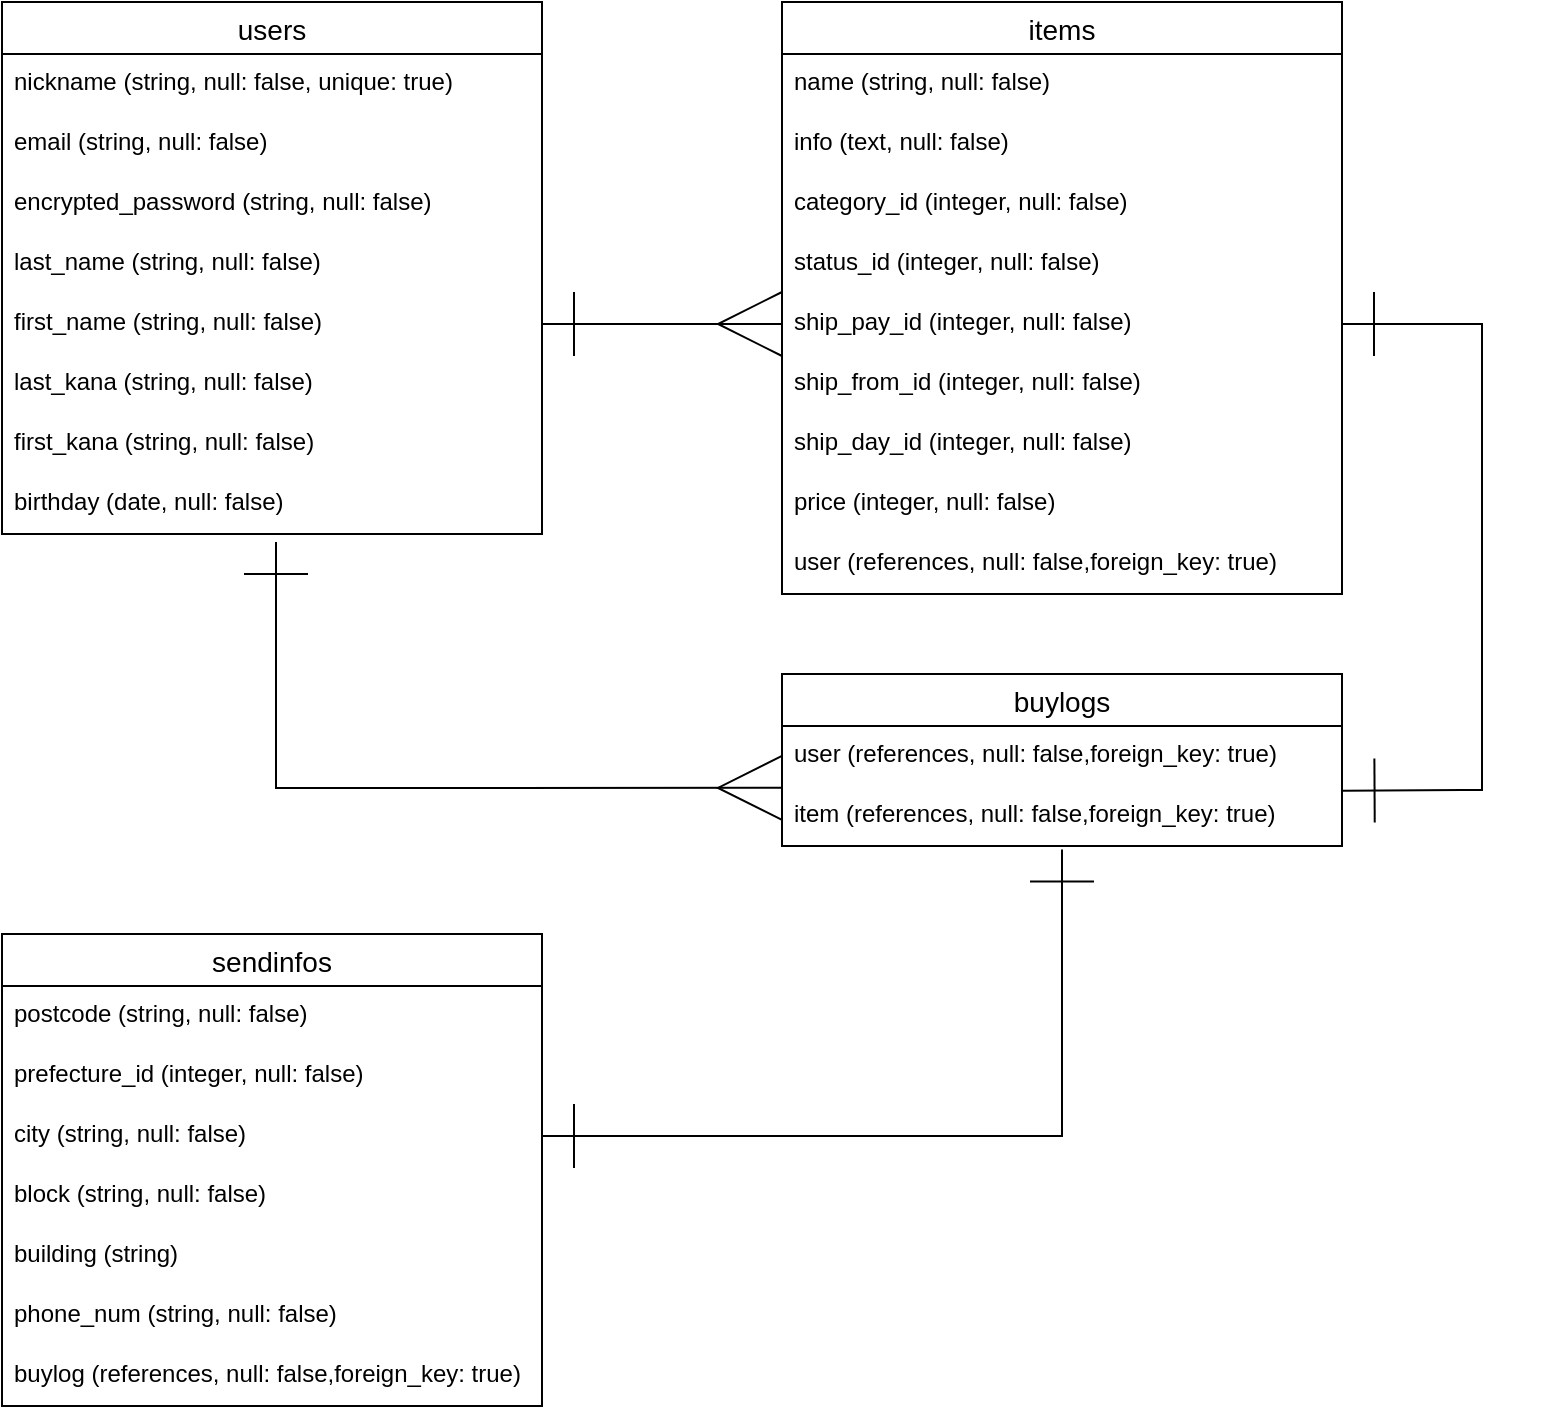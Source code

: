 <mxfile>
    <diagram id="2syeJHj-xQzmM9eQaUyl" name="ページ1">
        <mxGraphModel dx="531" dy="833" grid="1" gridSize="10" guides="1" tooltips="1" connect="1" arrows="1" fold="1" page="1" pageScale="1" pageWidth="827" pageHeight="1169" math="0" shadow="0">
            <root>
                <mxCell id="0"/>
                <mxCell id="1" parent="0"/>
                <mxCell id="45" value="users" style="swimlane;fontStyle=0;childLayout=stackLayout;horizontal=1;startSize=26;horizontalStack=0;resizeParent=1;resizeParentMax=0;resizeLast=0;collapsible=1;marginBottom=0;align=center;fontSize=14;" parent="1" vertex="1">
                    <mxGeometry x="50" y="34" width="270" height="266" as="geometry">
                        <mxRectangle x="70" y="170" width="70" height="26" as="alternateBounds"/>
                    </mxGeometry>
                </mxCell>
                <mxCell id="46" value="nickname (string, null: false, unique: true)" style="text;strokeColor=none;fillColor=none;spacingLeft=4;spacingRight=4;overflow=hidden;rotatable=0;points=[[0,0.5],[1,0.5]];portConstraint=eastwest;fontSize=12;" parent="45" vertex="1">
                    <mxGeometry y="26" width="270" height="30" as="geometry"/>
                </mxCell>
                <mxCell id="70" value="email (string, null: false)" style="text;strokeColor=none;fillColor=none;spacingLeft=4;spacingRight=4;overflow=hidden;rotatable=0;points=[[0,0.5],[1,0.5]];portConstraint=eastwest;fontSize=12;" vertex="1" parent="45">
                    <mxGeometry y="56" width="270" height="30" as="geometry"/>
                </mxCell>
                <mxCell id="71" value=" encrypted_password (string, null: false)" style="text;strokeColor=none;fillColor=none;spacingLeft=4;spacingRight=4;overflow=hidden;rotatable=0;points=[[0,0.5],[1,0.5]];portConstraint=eastwest;fontSize=12;" vertex="1" parent="45">
                    <mxGeometry y="86" width="270" height="30" as="geometry"/>
                </mxCell>
                <mxCell id="47" value="last_name (string, null: false)&#10;" style="text;strokeColor=none;fillColor=none;spacingLeft=4;spacingRight=4;overflow=hidden;rotatable=0;points=[[0,0.5],[1,0.5]];portConstraint=eastwest;fontSize=12;" parent="45" vertex="1">
                    <mxGeometry y="116" width="270" height="30" as="geometry"/>
                </mxCell>
                <mxCell id="48" value="first_name (string, null: false)" style="text;strokeColor=none;fillColor=none;spacingLeft=4;spacingRight=4;overflow=hidden;rotatable=0;points=[[0,0.5],[1,0.5]];portConstraint=eastwest;fontSize=12;" parent="45" vertex="1">
                    <mxGeometry y="146" width="270" height="30" as="geometry"/>
                </mxCell>
                <mxCell id="72" value="last_kana (string, null: false)" style="text;strokeColor=none;fillColor=none;spacingLeft=4;spacingRight=4;overflow=hidden;rotatable=0;points=[[0,0.5],[1,0.5]];portConstraint=eastwest;fontSize=12;" vertex="1" parent="45">
                    <mxGeometry y="176" width="270" height="30" as="geometry"/>
                </mxCell>
                <mxCell id="73" value="first_kana (string, null: false)" style="text;strokeColor=none;fillColor=none;spacingLeft=4;spacingRight=4;overflow=hidden;rotatable=0;points=[[0,0.5],[1,0.5]];portConstraint=eastwest;fontSize=12;" vertex="1" parent="45">
                    <mxGeometry y="206" width="270" height="30" as="geometry"/>
                </mxCell>
                <mxCell id="74" value="birthday (date, null: false)" style="text;strokeColor=none;fillColor=none;spacingLeft=4;spacingRight=4;overflow=hidden;rotatable=0;points=[[0,0.5],[1,0.5]];portConstraint=eastwest;fontSize=12;" vertex="1" parent="45">
                    <mxGeometry y="236" width="270" height="30" as="geometry"/>
                </mxCell>
                <mxCell id="49" value="sendinfos" style="swimlane;fontStyle=0;childLayout=stackLayout;horizontal=1;startSize=26;horizontalStack=0;resizeParent=1;resizeParentMax=0;resizeLast=0;collapsible=1;marginBottom=0;align=center;fontSize=14;" parent="1" vertex="1">
                    <mxGeometry x="50" y="500" width="270" height="236" as="geometry"/>
                </mxCell>
                <mxCell id="50" value="postcode (string, null: false)" style="text;strokeColor=none;fillColor=none;spacingLeft=4;spacingRight=4;overflow=hidden;rotatable=0;points=[[0,0.5],[1,0.5]];portConstraint=eastwest;fontSize=12;" parent="49" vertex="1">
                    <mxGeometry y="26" width="270" height="30" as="geometry"/>
                </mxCell>
                <mxCell id="51" value="prefecture_id (integer, null: false)" style="text;strokeColor=none;fillColor=none;spacingLeft=4;spacingRight=4;overflow=hidden;rotatable=0;points=[[0,0.5],[1,0.5]];portConstraint=eastwest;fontSize=12;" parent="49" vertex="1">
                    <mxGeometry y="56" width="270" height="30" as="geometry"/>
                </mxCell>
                <mxCell id="90" value="city (string, null: false)" style="text;strokeColor=none;fillColor=none;spacingLeft=4;spacingRight=4;overflow=hidden;rotatable=0;points=[[0,0.5],[1,0.5]];portConstraint=eastwest;fontSize=12;" vertex="1" parent="49">
                    <mxGeometry y="86" width="270" height="30" as="geometry"/>
                </mxCell>
                <mxCell id="89" value="block (string, null: false)" style="text;strokeColor=none;fillColor=none;spacingLeft=4;spacingRight=4;overflow=hidden;rotatable=0;points=[[0,0.5],[1,0.5]];portConstraint=eastwest;fontSize=12;" vertex="1" parent="49">
                    <mxGeometry y="116" width="270" height="30" as="geometry"/>
                </mxCell>
                <mxCell id="88" value="building (string)" style="text;strokeColor=none;fillColor=none;spacingLeft=4;spacingRight=4;overflow=hidden;rotatable=0;points=[[0,0.5],[1,0.5]];portConstraint=eastwest;fontSize=12;" vertex="1" parent="49">
                    <mxGeometry y="146" width="270" height="30" as="geometry"/>
                </mxCell>
                <mxCell id="87" value="phone_num (string, null: false)" style="text;strokeColor=none;fillColor=none;spacingLeft=4;spacingRight=4;overflow=hidden;rotatable=0;points=[[0,0.5],[1,0.5]];portConstraint=eastwest;fontSize=12;" vertex="1" parent="49">
                    <mxGeometry y="176" width="270" height="30" as="geometry"/>
                </mxCell>
                <mxCell id="124" value="buylog (references, null: false,foreign_key: true)" style="text;strokeColor=none;fillColor=none;spacingLeft=4;spacingRight=4;overflow=hidden;rotatable=0;points=[[0,0.5],[1,0.5]];portConstraint=eastwest;fontSize=12;" vertex="1" parent="49">
                    <mxGeometry y="206" width="270" height="30" as="geometry"/>
                </mxCell>
                <mxCell id="53" value="buylogs" style="swimlane;fontStyle=0;childLayout=stackLayout;horizontal=1;startSize=26;horizontalStack=0;resizeParent=1;resizeParentMax=0;resizeLast=0;collapsible=1;marginBottom=0;align=center;fontSize=14;" parent="1" vertex="1">
                    <mxGeometry x="440" y="370" width="280" height="86" as="geometry"/>
                </mxCell>
                <mxCell id="56" value="user (references, null: false,foreign_key: true)" style="text;strokeColor=none;fillColor=none;spacingLeft=4;spacingRight=4;overflow=hidden;rotatable=0;points=[[0,0.5],[1,0.5]];portConstraint=eastwest;fontSize=12;" parent="53" vertex="1">
                    <mxGeometry y="26" width="280" height="30" as="geometry"/>
                </mxCell>
                <mxCell id="86" value="item (references, null: false,foreign_key: true)" style="text;strokeColor=none;fillColor=none;spacingLeft=4;spacingRight=4;overflow=hidden;rotatable=0;points=[[0,0.5],[1,0.5]];portConstraint=eastwest;fontSize=12;" vertex="1" parent="53">
                    <mxGeometry y="56" width="280" height="30" as="geometry"/>
                </mxCell>
                <mxCell id="57" value="items" style="swimlane;fontStyle=0;childLayout=stackLayout;horizontal=1;startSize=26;horizontalStack=0;resizeParent=1;resizeParentMax=0;resizeLast=0;collapsible=1;marginBottom=0;align=center;fontSize=14;" parent="1" vertex="1">
                    <mxGeometry x="440" y="34" width="280" height="296" as="geometry"/>
                </mxCell>
                <mxCell id="58" value="name (string, null: false)" style="text;strokeColor=none;fillColor=none;spacingLeft=4;spacingRight=4;overflow=hidden;rotatable=0;points=[[0,0.5],[1,0.5]];portConstraint=eastwest;fontSize=12;" parent="57" vertex="1">
                    <mxGeometry y="26" width="280" height="30" as="geometry"/>
                </mxCell>
                <mxCell id="59" value="info (text, null: false)" style="text;strokeColor=none;fillColor=none;spacingLeft=4;spacingRight=4;overflow=hidden;rotatable=0;points=[[0,0.5],[1,0.5]];portConstraint=eastwest;fontSize=12;" parent="57" vertex="1">
                    <mxGeometry y="56" width="280" height="30" as="geometry"/>
                </mxCell>
                <mxCell id="80" value="category_id (integer, null: false)" style="text;strokeColor=none;fillColor=none;spacingLeft=4;spacingRight=4;overflow=hidden;rotatable=0;points=[[0,0.5],[1,0.5]];portConstraint=eastwest;fontSize=12;" vertex="1" parent="57">
                    <mxGeometry y="86" width="280" height="30" as="geometry"/>
                </mxCell>
                <mxCell id="79" value="status_id (integer, null: false)" style="text;strokeColor=none;fillColor=none;spacingLeft=4;spacingRight=4;overflow=hidden;rotatable=0;points=[[0,0.5],[1,0.5]];portConstraint=eastwest;fontSize=12;" vertex="1" parent="57">
                    <mxGeometry y="116" width="280" height="30" as="geometry"/>
                </mxCell>
                <mxCell id="81" value="ship_pay_id (integer, null: false)" style="text;strokeColor=none;fillColor=none;spacingLeft=4;spacingRight=4;overflow=hidden;rotatable=0;points=[[0,0.5],[1,0.5]];portConstraint=eastwest;fontSize=12;" vertex="1" parent="57">
                    <mxGeometry y="146" width="280" height="30" as="geometry"/>
                </mxCell>
                <mxCell id="77" value="ship_from_id (integer, null: false)" style="text;strokeColor=none;fillColor=none;spacingLeft=4;spacingRight=4;overflow=hidden;rotatable=0;points=[[0,0.5],[1,0.5]];portConstraint=eastwest;fontSize=12;" vertex="1" parent="57">
                    <mxGeometry y="176" width="280" height="30" as="geometry"/>
                </mxCell>
                <mxCell id="82" value="ship_day_id (integer, null: false)" style="text;strokeColor=none;fillColor=none;spacingLeft=4;spacingRight=4;overflow=hidden;rotatable=0;points=[[0,0.5],[1,0.5]];portConstraint=eastwest;fontSize=12;" vertex="1" parent="57">
                    <mxGeometry y="206" width="280" height="30" as="geometry"/>
                </mxCell>
                <mxCell id="83" value="price (integer, null: false)" style="text;strokeColor=none;fillColor=none;spacingLeft=4;spacingRight=4;overflow=hidden;rotatable=0;points=[[0,0.5],[1,0.5]];portConstraint=eastwest;fontSize=12;" vertex="1" parent="57">
                    <mxGeometry y="236" width="280" height="30" as="geometry"/>
                </mxCell>
                <mxCell id="60" value="user (references, null: false,foreign_key: true)" style="text;strokeColor=none;fillColor=none;spacingLeft=4;spacingRight=4;overflow=hidden;rotatable=0;points=[[0,0.5],[1,0.5]];portConstraint=eastwest;fontSize=12;" parent="57" vertex="1">
                    <mxGeometry y="266" width="280" height="30" as="geometry"/>
                </mxCell>
                <mxCell id="95" value="" style="endArrow=ERmany;html=1;rounded=0;endFill=0;startSize=30;startArrow=ERone;startFill=0;endSize=30;exitX=1;exitY=0.5;exitDx=0;exitDy=0;entryX=0;entryY=0.5;entryDx=0;entryDy=0;" edge="1" parent="1" source="48" target="81">
                    <mxGeometry relative="1" as="geometry">
                        <mxPoint x="340" y="202" as="sourcePoint"/>
                        <mxPoint x="500" y="190" as="targetPoint"/>
                    </mxGeometry>
                </mxCell>
                <mxCell id="119" value="" style="endArrow=ERmany;html=1;rounded=0;entryX=0;entryY=0.031;entryDx=0;entryDy=0;entryPerimeter=0;endFill=0;startSize=30;startArrow=ERone;startFill=0;endSize=30;" edge="1" parent="1" target="86">
                    <mxGeometry relative="1" as="geometry">
                        <mxPoint x="187" y="304" as="sourcePoint"/>
                        <mxPoint x="290.0" y="432.2" as="targetPoint"/>
                        <Array as="points">
                            <mxPoint x="187" y="427"/>
                            <mxPoint x="260" y="427"/>
                        </Array>
                    </mxGeometry>
                </mxCell>
                <mxCell id="120" value="" style="endArrow=ERone;html=1;rounded=0;endFill=0;startSize=30;startArrow=ERone;startFill=0;endSize=30;entryX=1.001;entryY=1.078;entryDx=0;entryDy=0;entryPerimeter=0;sourcePerimeterSpacing=0;exitX=1;exitY=0.5;exitDx=0;exitDy=0;" edge="1" parent="1" source="81" target="56">
                    <mxGeometry relative="1" as="geometry">
                        <mxPoint x="780" y="140" as="sourcePoint"/>
                        <mxPoint x="460" y="440" as="targetPoint"/>
                        <Array as="points">
                            <mxPoint x="780" y="195"/>
                            <mxPoint x="790" y="195"/>
                            <mxPoint x="790" y="428"/>
                            <mxPoint x="780" y="428"/>
                        </Array>
                    </mxGeometry>
                </mxCell>
                <mxCell id="122" value="" style="endArrow=ERone;html=1;rounded=0;entryX=0.5;entryY=1.06;entryDx=0;entryDy=0;entryPerimeter=0;endFill=0;startSize=30;startArrow=ERone;startFill=0;endSize=30;exitX=1;exitY=0.5;exitDx=0;exitDy=0;" edge="1" parent="1" source="90" target="86">
                    <mxGeometry relative="1" as="geometry">
                        <mxPoint x="290" y="599" as="sourcePoint"/>
                        <mxPoint x="439.04" y="599.41" as="targetPoint"/>
                        <Array as="points">
                            <mxPoint x="580" y="601"/>
                        </Array>
                    </mxGeometry>
                </mxCell>
            </root>
        </mxGraphModel>
    </diagram>
</mxfile>